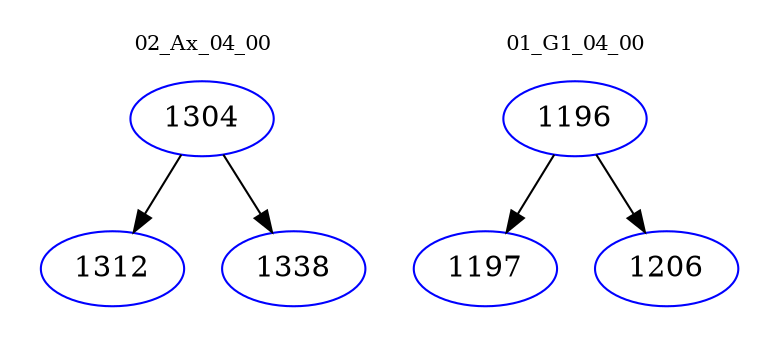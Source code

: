 digraph{
subgraph cluster_0 {
color = white
label = "02_Ax_04_00";
fontsize=10;
T0_1304 [label="1304", color="blue"]
T0_1304 -> T0_1312 [color="black"]
T0_1312 [label="1312", color="blue"]
T0_1304 -> T0_1338 [color="black"]
T0_1338 [label="1338", color="blue"]
}
subgraph cluster_1 {
color = white
label = "01_G1_04_00";
fontsize=10;
T1_1196 [label="1196", color="blue"]
T1_1196 -> T1_1197 [color="black"]
T1_1197 [label="1197", color="blue"]
T1_1196 -> T1_1206 [color="black"]
T1_1206 [label="1206", color="blue"]
}
}
